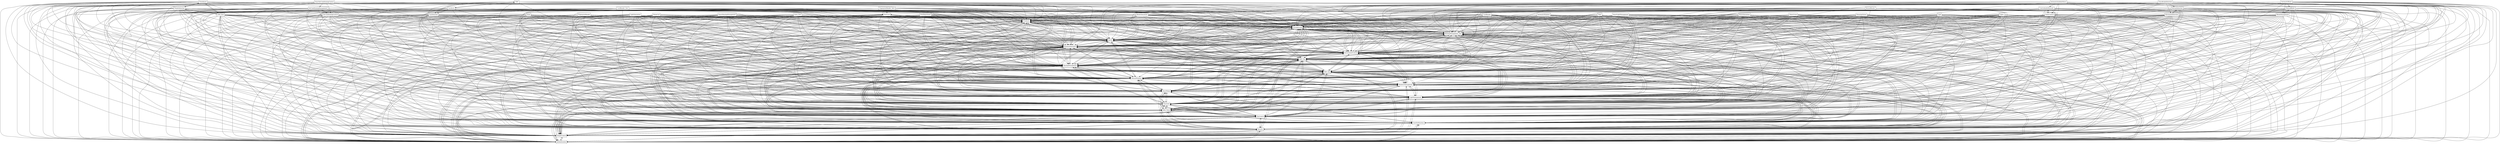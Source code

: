 digraph{
graph [rankdir=TB];
node [shape=box];
edge [arrowhead=normal];
0[label="FloodAlarm",]
1[label="FireAlarm",]
2[label="FirstAidGroup",]
3[label="CardReader_Zero",]
4[label="CardReader",]
5[label="IntruseDetection",]
6[label="Authentication",]
7[label="ManualBlinds",]
8[label="MovementDetection",]
9[label="MusicSimulation",]
10[label="SmartLightManagement",]
11[label="SmartAirConditioningControl",]
12[label="Light",]
13[label="SimpleControl",]
14[label="Lights",]
15[label="DimmingValues",]
16[label="BlindsSimulation",]
17[label="AutomaticAudiobyHours",]
18[label="SmartHeatingManagement",]
19[label="DoorLock",]
20[label="Security",]
21[label="FireDepartment",]
22[label="OtherGroup",]
23[label="SMS",]
24[label="UserNotifications",]
25[label="FireControl",]
26[label="Siren",]
27[label="SMS_Three",]
28[label="Password",]
29[label="PhoneCall",]
30[label="LightManagement",]
31[label="SmartHome",]
32[label="LightSimulation",]
33[label="KeypadReader",]
34[label="GasAlarm",]
35[label="FloodsDetection",]
36[label="WindowsManagement",]
37[label="ManualWindows",]
38[label="FingerprintReader_Zero",]
39[label="Mail",]
40[label="AutomaticBlinds",]
41[label="AutomaticWindows",]
42[label="ControlAudioManually",]
43[label="SMS_One",]
44[label="GasDetection",]
45[label="GlassBrakeDetection",]
46[label="SMS_Zero",]
47[label="HeatingManagement",]
48[label="Siren_Zero",]
49[label="SMS_Two",]
50[label="AirConditioningManagement",]
51[label="EnvironmentControl",]
52[label="BlindsManagement",]
53[label="PresenceSimulator",]
54[label="FingerprintReader",]
55[label="Alarms",]
56[label="HeatingManagement_Zero",]
57[label="AirConditioningControl",]
58[label="AudioControl",]
0->1[label="",]
0->2[label="",]
0->6[label="",]
0->13[label="",]
0->20[label="",]
0->24[label="",]
0->25[label="",]
0->27[label="",]
0->28[label="",]
0->30[label="",]
0->31[label="",]
0->35[label="",]
0->36[label="",]
0->37[label="",]
0->43[label="",]
0->46[label="",]
0->47[label="",]
0->49[label="",]
0->51[label="",]
0->53[label="",]
0->55[label="",]
0->56[label="",]
1->2[label="",]
1->6[label="",]
1->13[label="",]
1->20[label="",]
1->24[label="",]
1->25[label="",]
1->27[label="",]
1->28[label="",]
1->30[label="",]
1->31[label="",]
1->36[label="",]
1->37[label="",]
1->43[label="",]
1->47[label="",]
1->49[label="",]
1->51[label="",]
1->53[label="",]
1->55[label="",]
1->56[label="",]
2->1[label="",]
2->6[label="",]
2->13[label="",]
2->20[label="",]
2->24[label="",]
2->25[label="",]
2->27[label="",]
2->28[label="",]
2->30[label="",]
2->31[label="",]
2->36[label="",]
2->37[label="",]
2->43[label="",]
2->47[label="",]
2->49[label="",]
2->51[label="",]
2->53[label="",]
2->55[label="",]
2->56[label="",]
3->1[label="",]
3->2[label="",]
3->6[label="",]
3->13[label="",]
3->19[label="",]
3->20[label="",]
3->24[label="",]
3->25[label="",]
3->27[label="",]
3->28[label="",]
3->30[label="",]
3->31[label="",]
3->36[label="",]
3->37[label="",]
3->43[label="",]
3->47[label="",]
3->49[label="",]
3->51[label="",]
3->53[label="",]
3->55[label="",]
3->56[label="",]
4->1[label="",]
4->2[label="",]
4->6[label="",]
4->13[label="",]
4->20[label="",]
4->24[label="",]
4->25[label="",]
4->27[label="",]
4->28[label="",]
4->30[label="",]
4->31[label="",]
4->36[label="",]
4->37[label="",]
4->43[label="",]
4->47[label="",]
4->49[label="",]
4->51[label="",]
4->53[label="",]
4->55[label="",]
4->56[label="",]
5->1[label="",]
5->2[label="",]
5->6[label="",]
5->8[label="",]
5->13[label="",]
5->20[label="",]
5->24[label="",]
5->25[label="",]
5->27[label="",]
5->28[label="",]
5->30[label="",]
5->31[label="",]
5->36[label="",]
5->37[label="",]
5->43[label="",]
5->47[label="",]
5->49[label="",]
5->51[label="",]
5->53[label="",]
5->55[label="",]
5->56[label="",]
6->1[label="",]
6->2[label="",]
6->13[label="",]
6->20[label="",]
6->24[label="",]
6->25[label="",]
6->27[label="",]
6->28[label="",]
6->30[label="",]
6->31[label="",]
6->36[label="",]
6->37[label="",]
6->43[label="",]
6->47[label="",]
6->49[label="",]
6->51[label="",]
6->53[label="",]
6->55[label="",]
6->56[label="",]
7->1[label="",]
7->2[label="",]
7->6[label="",]
7->13[label="",]
7->20[label="",]
7->24[label="",]
7->25[label="",]
7->27[label="",]
7->28[label="",]
7->30[label="",]
7->31[label="",]
7->36[label="",]
7->37[label="",]
7->43[label="",]
7->47[label="",]
7->49[label="",]
7->51[label="",]
7->52[label="",]
7->53[label="",]
7->55[label="",]
7->56[label="",]
8->1[label="",]
8->2[label="",]
8->5[label="",]
8->6[label="",]
8->13[label="",]
8->20[label="",]
8->24[label="",]
8->25[label="",]
8->27[label="",]
8->28[label="",]
8->30[label="",]
8->31[label="",]
8->36[label="",]
8->37[label="",]
8->43[label="",]
8->47[label="",]
8->49[label="",]
8->51[label="",]
8->53[label="",]
8->55[label="",]
8->56[label="",]
9->1[label="",]
9->2[label="",]
9->6[label="",]
9->13[label="",]
9->20[label="",]
9->24[label="",]
9->25[label="",]
9->27[label="",]
9->28[label="",]
9->30[label="",]
9->31[label="",]
9->36[label="",]
9->37[label="",]
9->43[label="",]
9->47[label="",]
9->49[label="",]
9->51[label="",]
9->53[label="",]
9->55[label="",]
9->56[label="",]
10->1[label="",]
10->2[label="",]
10->6[label="",]
10->13[label="",]
10->20[label="",]
10->24[label="",]
10->25[label="",]
10->27[label="",]
10->28[label="",]
10->30[label="",]
10->31[label="",]
10->36[label="",]
10->37[label="",]
10->43[label="",]
10->47[label="",]
10->49[label="",]
10->51[label="",]
10->53[label="",]
10->55[label="",]
10->56[label="",]
11->1[label="",]
11->2[label="",]
11->6[label="",]
11->13[label="",]
11->20[label="",]
11->24[label="",]
11->25[label="",]
11->27[label="",]
11->28[label="",]
11->30[label="",]
11->31[label="",]
11->36[label="",]
11->37[label="",]
11->43[label="",]
11->47[label="",]
11->49[label="",]
11->50[label="",]
11->51[label="",]
11->53[label="",]
11->55[label="",]
11->56[label="",]
11->57[label="",]
12->1[label="",]
12->2[label="",]
12->6[label="",]
12->13[label="",]
12->20[label="",]
12->24[label="",]
12->25[label="",]
12->27[label="",]
12->28[label="",]
12->30[label="",]
12->31[label="",]
12->36[label="",]
12->37[label="",]
12->43[label="",]
12->47[label="",]
12->49[label="",]
12->51[label="",]
12->53[label="",]
12->55[label="",]
12->56[label="",]
13->1[label="",]
13->2[label="",]
13->6[label="",]
13->20[label="",]
13->24[label="",]
13->25[label="",]
13->27[label="",]
13->28[label="",]
13->30[label="",]
13->31[label="",]
13->36[label="",]
13->37[label="",]
13->43[label="",]
13->47[label="",]
13->49[label="",]
13->51[label="",]
13->53[label="",]
13->55[label="",]
13->56[label="",]
14->1[label="",]
14->2[label="",]
14->6[label="",]
14->13[label="",]
14->20[label="",]
14->24[label="",]
14->25[label="",]
14->27[label="",]
14->28[label="",]
14->30[label="",]
14->31[label="",]
14->36[label="",]
14->37[label="",]
14->43[label="",]
14->47[label="",]
14->49[label="",]
14->51[label="",]
14->53[label="",]
14->55[label="",]
14->56[label="",]
15->1[label="",]
15->2[label="",]
15->6[label="",]
15->13[label="",]
15->20[label="",]
15->24[label="",]
15->25[label="",]
15->27[label="",]
15->28[label="",]
15->30[label="",]
15->31[label="",]
15->36[label="",]
15->37[label="",]
15->43[label="",]
15->47[label="",]
15->49[label="",]
15->51[label="",]
15->53[label="",]
15->55[label="",]
15->56[label="",]
16->1[label="",]
16->2[label="",]
16->6[label="",]
16->13[label="",]
16->20[label="",]
16->24[label="",]
16->25[label="",]
16->27[label="",]
16->28[label="",]
16->30[label="",]
16->31[label="",]
16->36[label="",]
16->37[label="",]
16->43[label="",]
16->47[label="",]
16->49[label="",]
16->51[label="",]
16->53[label="",]
16->55[label="",]
16->56[label="",]
17->1[label="",]
17->2[label="",]
17->6[label="",]
17->13[label="",]
17->20[label="",]
17->24[label="",]
17->25[label="",]
17->27[label="",]
17->28[label="",]
17->30[label="",]
17->31[label="",]
17->36[label="",]
17->37[label="",]
17->42[label="",]
17->43[label="",]
17->47[label="",]
17->49[label="",]
17->51[label="",]
17->53[label="",]
17->55[label="",]
17->56[label="",]
17->58[label="",]
18->1[label="",]
18->2[label="",]
18->6[label="",]
18->13[label="",]
18->20[label="",]
18->24[label="",]
18->25[label="",]
18->27[label="",]
18->28[label="",]
18->30[label="",]
18->31[label="",]
18->36[label="",]
18->37[label="",]
18->43[label="",]
18->47[label="",]
18->49[label="",]
18->51[label="",]
18->53[label="",]
18->55[label="",]
18->56[label="",]
19->1[label="",]
19->2[label="",]
19->6[label="",]
19->13[label="",]
19->20[label="",]
19->24[label="",]
19->25[label="",]
19->27[label="",]
19->28[label="",]
19->30[label="",]
19->31[label="",]
19->36[label="",]
19->37[label="",]
19->43[label="",]
19->47[label="",]
19->49[label="",]
19->51[label="",]
19->53[label="",]
19->55[label="",]
19->56[label="",]
20->1[label="",]
20->2[label="",]
20->6[label="",]
20->13[label="",]
20->24[label="",]
20->25[label="",]
20->27[label="",]
20->28[label="",]
20->30[label="",]
20->31[label="",]
20->36[label="",]
20->37[label="",]
20->43[label="",]
20->47[label="",]
20->49[label="",]
20->51[label="",]
20->53[label="",]
20->55[label="",]
20->56[label="",]
21->1[label="",]
21->2[label="",]
21->6[label="",]
21->13[label="",]
21->20[label="",]
21->24[label="",]
21->25[label="",]
21->27[label="",]
21->28[label="",]
21->30[label="",]
21->31[label="",]
21->36[label="",]
21->37[label="",]
21->43[label="",]
21->47[label="",]
21->49[label="",]
21->51[label="",]
21->53[label="",]
21->55[label="",]
21->56[label="",]
22->1[label="",]
22->2[label="",]
22->6[label="",]
22->13[label="",]
22->20[label="",]
22->24[label="",]
22->25[label="",]
22->27[label="",]
22->28[label="",]
22->30[label="",]
22->31[label="",]
22->36[label="",]
22->37[label="",]
22->43[label="",]
22->47[label="",]
22->49[label="",]
22->51[label="",]
22->53[label="",]
22->55[label="",]
22->56[label="",]
23->1[label="",]
23->2[label="",]
23->6[label="",]
23->13[label="",]
23->20[label="",]
23->24[label="",]
23->25[label="",]
23->27[label="",]
23->28[label="",]
23->30[label="",]
23->31[label="",]
23->34[label="",]
23->36[label="",]
23->37[label="",]
23->43[label="",]
23->44[label="",]
23->47[label="",]
23->49[label="",]
23->51[label="",]
23->53[label="",]
23->55[label="",]
23->56[label="",]
24->1[label="",]
24->2[label="",]
24->6[label="",]
24->13[label="",]
24->20[label="",]
24->25[label="",]
24->27[label="",]
24->28[label="",]
24->30[label="",]
24->31[label="",]
24->36[label="",]
24->37[label="",]
24->43[label="",]
24->47[label="",]
24->49[label="",]
24->51[label="",]
24->53[label="",]
24->55[label="",]
24->56[label="",]
25->1[label="",]
25->2[label="",]
25->6[label="",]
25->13[label="",]
25->20[label="",]
25->24[label="",]
25->27[label="",]
25->28[label="",]
25->30[label="",]
25->31[label="",]
25->36[label="",]
25->37[label="",]
25->43[label="",]
25->47[label="",]
25->49[label="",]
25->51[label="",]
25->53[label="",]
25->55[label="",]
25->56[label="",]
26->1[label="",]
26->2[label="",]
26->6[label="",]
26->13[label="",]
26->20[label="",]
26->24[label="",]
26->25[label="",]
26->27[label="",]
26->28[label="",]
26->30[label="",]
26->31[label="",]
26->36[label="",]
26->37[label="",]
26->43[label="",]
26->47[label="",]
26->49[label="",]
26->51[label="",]
26->53[label="",]
26->55[label="",]
26->56[label="",]
27->1[label="",]
27->2[label="",]
27->6[label="",]
27->13[label="",]
27->20[label="",]
27->24[label="",]
27->25[label="",]
27->28[label="",]
27->30[label="",]
27->31[label="",]
27->36[label="",]
27->37[label="",]
27->43[label="",]
27->47[label="",]
27->49[label="",]
27->51[label="",]
27->53[label="",]
27->55[label="",]
27->56[label="",]
28->1[label="",]
28->2[label="",]
28->6[label="",]
28->13[label="",]
28->20[label="",]
28->24[label="",]
28->25[label="",]
28->27[label="",]
28->30[label="",]
28->31[label="",]
28->36[label="",]
28->37[label="",]
28->43[label="",]
28->47[label="",]
28->49[label="",]
28->51[label="",]
28->53[label="",]
28->55[label="",]
28->56[label="",]
29->1[label="",]
29->2[label="",]
29->6[label="",]
29->13[label="",]
29->20[label="",]
29->24[label="",]
29->25[label="",]
29->27[label="",]
29->28[label="",]
29->30[label="",]
29->31[label="",]
29->36[label="",]
29->37[label="",]
29->43[label="",]
29->47[label="",]
29->49[label="",]
29->51[label="",]
29->53[label="",]
29->55[label="",]
29->56[label="",]
30->1[label="",]
30->2[label="",]
30->6[label="",]
30->13[label="",]
30->20[label="",]
30->24[label="",]
30->25[label="",]
30->27[label="",]
30->28[label="",]
30->31[label="",]
30->36[label="",]
30->37[label="",]
30->43[label="",]
30->47[label="",]
30->49[label="",]
30->51[label="",]
30->53[label="",]
30->55[label="",]
30->56[label="",]
31->1[label="",]
31->2[label="",]
31->6[label="",]
31->13[label="",]
31->20[label="",]
31->24[label="",]
31->25[label="",]
31->27[label="",]
31->28[label="",]
31->30[label="",]
31->36[label="",]
31->37[label="",]
31->43[label="",]
31->47[label="",]
31->49[label="",]
31->51[label="",]
31->53[label="",]
31->55[label="",]
31->56[label="",]
32->1[label="",]
32->2[label="",]
32->6[label="",]
32->13[label="",]
32->20[label="",]
32->24[label="",]
32->25[label="",]
32->27[label="",]
32->28[label="",]
32->30[label="",]
32->31[label="",]
32->36[label="",]
32->37[label="",]
32->43[label="",]
32->47[label="",]
32->49[label="",]
32->51[label="",]
32->53[label="",]
32->55[label="",]
32->56[label="",]
33->1[label="",]
33->2[label="",]
33->6[label="",]
33->13[label="",]
33->19[label="",]
33->20[label="",]
33->24[label="",]
33->25[label="",]
33->27[label="",]
33->28[label="",]
33->30[label="",]
33->31[label="",]
33->36[label="",]
33->37[label="",]
33->43[label="",]
33->47[label="",]
33->49[label="",]
33->51[label="",]
33->53[label="",]
33->55[label="",]
33->56[label="",]
34->1[label="",]
34->2[label="",]
34->6[label="",]
34->13[label="",]
34->20[label="",]
34->23[label="",]
34->24[label="",]
34->25[label="",]
34->27[label="",]
34->28[label="",]
34->30[label="",]
34->31[label="",]
34->36[label="",]
34->37[label="",]
34->43[label="",]
34->44[label="",]
34->47[label="",]
34->49[label="",]
34->51[label="",]
34->53[label="",]
34->55[label="",]
34->56[label="",]
35->0[label="",]
35->1[label="",]
35->2[label="",]
35->6[label="",]
35->13[label="",]
35->20[label="",]
35->24[label="",]
35->25[label="",]
35->27[label="",]
35->28[label="",]
35->30[label="",]
35->31[label="",]
35->36[label="",]
35->37[label="",]
35->43[label="",]
35->46[label="",]
35->47[label="",]
35->49[label="",]
35->51[label="",]
35->53[label="",]
35->55[label="",]
35->56[label="",]
36->1[label="",]
36->2[label="",]
36->6[label="",]
36->13[label="",]
36->20[label="",]
36->24[label="",]
36->25[label="",]
36->27[label="",]
36->28[label="",]
36->30[label="",]
36->31[label="",]
36->37[label="",]
36->43[label="",]
36->47[label="",]
36->49[label="",]
36->51[label="",]
36->53[label="",]
36->55[label="",]
36->56[label="",]
37->1[label="",]
37->2[label="",]
37->6[label="",]
37->13[label="",]
37->20[label="",]
37->24[label="",]
37->25[label="",]
37->27[label="",]
37->28[label="",]
37->30[label="",]
37->31[label="",]
37->36[label="",]
37->43[label="",]
37->47[label="",]
37->49[label="",]
37->51[label="",]
37->53[label="",]
37->55[label="",]
37->56[label="",]
38->1[label="",]
38->2[label="",]
38->6[label="",]
38->13[label="",]
38->19[label="",]
38->20[label="",]
38->24[label="",]
38->25[label="",]
38->27[label="",]
38->28[label="",]
38->30[label="",]
38->31[label="",]
38->36[label="",]
38->37[label="",]
38->43[label="",]
38->47[label="",]
38->49[label="",]
38->51[label="",]
38->53[label="",]
38->55[label="",]
38->56[label="",]
39->1[label="",]
39->2[label="",]
39->6[label="",]
39->13[label="",]
39->20[label="",]
39->24[label="",]
39->25[label="",]
39->27[label="",]
39->28[label="",]
39->30[label="",]
39->31[label="",]
39->36[label="",]
39->37[label="",]
39->43[label="",]
39->47[label="",]
39->49[label="",]
39->51[label="",]
39->53[label="",]
39->55[label="",]
39->56[label="",]
40->1[label="",]
40->2[label="",]
40->6[label="",]
40->7[label="",]
40->13[label="",]
40->20[label="",]
40->24[label="",]
40->25[label="",]
40->27[label="",]
40->28[label="",]
40->30[label="",]
40->31[label="",]
40->36[label="",]
40->37[label="",]
40->43[label="",]
40->47[label="",]
40->49[label="",]
40->51[label="",]
40->52[label="",]
40->53[label="",]
40->55[label="",]
40->56[label="",]
41->1[label="",]
41->2[label="",]
41->6[label="",]
41->13[label="",]
41->20[label="",]
41->24[label="",]
41->25[label="",]
41->27[label="",]
41->28[label="",]
41->30[label="",]
41->31[label="",]
41->36[label="",]
41->37[label="",]
41->43[label="",]
41->47[label="",]
41->49[label="",]
41->51[label="",]
41->53[label="",]
41->55[label="",]
41->56[label="",]
42->1[label="",]
42->2[label="",]
42->6[label="",]
42->13[label="",]
42->20[label="",]
42->24[label="",]
42->25[label="",]
42->27[label="",]
42->28[label="",]
42->30[label="",]
42->31[label="",]
42->36[label="",]
42->37[label="",]
42->43[label="",]
42->47[label="",]
42->49[label="",]
42->51[label="",]
42->53[label="",]
42->55[label="",]
42->56[label="",]
42->58[label="",]
43->1[label="",]
43->2[label="",]
43->6[label="",]
43->13[label="",]
43->20[label="",]
43->24[label="",]
43->25[label="",]
43->27[label="",]
43->28[label="",]
43->30[label="",]
43->31[label="",]
43->36[label="",]
43->37[label="",]
43->47[label="",]
43->49[label="",]
43->51[label="",]
43->53[label="",]
43->55[label="",]
43->56[label="",]
44->1[label="",]
44->2[label="",]
44->6[label="",]
44->13[label="",]
44->20[label="",]
44->23[label="",]
44->24[label="",]
44->25[label="",]
44->27[label="",]
44->28[label="",]
44->30[label="",]
44->31[label="",]
44->34[label="",]
44->36[label="",]
44->37[label="",]
44->43[label="",]
44->47[label="",]
44->49[label="",]
44->51[label="",]
44->53[label="",]
44->55[label="",]
44->56[label="",]
45->1[label="",]
45->2[label="",]
45->5[label="",]
45->6[label="",]
45->8[label="",]
45->13[label="",]
45->20[label="",]
45->24[label="",]
45->25[label="",]
45->27[label="",]
45->28[label="",]
45->30[label="",]
45->31[label="",]
45->36[label="",]
45->37[label="",]
45->43[label="",]
45->47[label="",]
45->49[label="",]
45->51[label="",]
45->53[label="",]
45->55[label="",]
45->56[label="",]
46->0[label="",]
46->1[label="",]
46->2[label="",]
46->6[label="",]
46->13[label="",]
46->20[label="",]
46->24[label="",]
46->25[label="",]
46->27[label="",]
46->28[label="",]
46->30[label="",]
46->31[label="",]
46->35[label="",]
46->36[label="",]
46->37[label="",]
46->43[label="",]
46->47[label="",]
46->49[label="",]
46->51[label="",]
46->53[label="",]
46->55[label="",]
46->56[label="",]
47->1[label="",]
47->2[label="",]
47->6[label="",]
47->13[label="",]
47->20[label="",]
47->24[label="",]
47->25[label="",]
47->27[label="",]
47->28[label="",]
47->30[label="",]
47->31[label="",]
47->36[label="",]
47->37[label="",]
47->43[label="",]
47->49[label="",]
47->51[label="",]
47->53[label="",]
47->55[label="",]
47->56[label="",]
48->1[label="",]
48->2[label="",]
48->6[label="",]
48->13[label="",]
48->20[label="",]
48->24[label="",]
48->25[label="",]
48->27[label="",]
48->28[label="",]
48->30[label="",]
48->31[label="",]
48->36[label="",]
48->37[label="",]
48->43[label="",]
48->47[label="",]
48->49[label="",]
48->51[label="",]
48->53[label="",]
48->55[label="",]
48->56[label="",]
49->1[label="",]
49->2[label="",]
49->6[label="",]
49->13[label="",]
49->20[label="",]
49->24[label="",]
49->25[label="",]
49->27[label="",]
49->28[label="",]
49->30[label="",]
49->31[label="",]
49->36[label="",]
49->37[label="",]
49->43[label="",]
49->47[label="",]
49->51[label="",]
49->53[label="",]
49->55[label="",]
49->56[label="",]
50->1[label="",]
50->2[label="",]
50->6[label="",]
50->13[label="",]
50->20[label="",]
50->24[label="",]
50->25[label="",]
50->27[label="",]
50->28[label="",]
50->30[label="",]
50->31[label="",]
50->36[label="",]
50->37[label="",]
50->43[label="",]
50->47[label="",]
50->49[label="",]
50->51[label="",]
50->53[label="",]
50->55[label="",]
50->56[label="",]
50->57[label="",]
51->1[label="",]
51->2[label="",]
51->6[label="",]
51->13[label="",]
51->20[label="",]
51->24[label="",]
51->25[label="",]
51->27[label="",]
51->28[label="",]
51->30[label="",]
51->31[label="",]
51->36[label="",]
51->37[label="",]
51->43[label="",]
51->47[label="",]
51->49[label="",]
51->53[label="",]
51->55[label="",]
51->56[label="",]
52->1[label="",]
52->2[label="",]
52->6[label="",]
52->7[label="",]
52->13[label="",]
52->20[label="",]
52->24[label="",]
52->25[label="",]
52->27[label="",]
52->28[label="",]
52->30[label="",]
52->31[label="",]
52->36[label="",]
52->37[label="",]
52->43[label="",]
52->47[label="",]
52->49[label="",]
52->51[label="",]
52->53[label="",]
52->55[label="",]
52->56[label="",]
53->1[label="",]
53->2[label="",]
53->6[label="",]
53->13[label="",]
53->20[label="",]
53->24[label="",]
53->25[label="",]
53->27[label="",]
53->28[label="",]
53->30[label="",]
53->31[label="",]
53->36[label="",]
53->37[label="",]
53->43[label="",]
53->47[label="",]
53->49[label="",]
53->51[label="",]
53->55[label="",]
53->56[label="",]
54->1[label="",]
54->2[label="",]
54->6[label="",]
54->13[label="",]
54->20[label="",]
54->24[label="",]
54->25[label="",]
54->27[label="",]
54->28[label="",]
54->30[label="",]
54->31[label="",]
54->36[label="",]
54->37[label="",]
54->43[label="",]
54->47[label="",]
54->49[label="",]
54->51[label="",]
54->53[label="",]
54->55[label="",]
54->56[label="",]
55->1[label="",]
55->2[label="",]
55->6[label="",]
55->13[label="",]
55->20[label="",]
55->24[label="",]
55->25[label="",]
55->27[label="",]
55->28[label="",]
55->30[label="",]
55->31[label="",]
55->36[label="",]
55->37[label="",]
55->43[label="",]
55->47[label="",]
55->49[label="",]
55->51[label="",]
55->53[label="",]
55->56[label="",]
56->1[label="",]
56->2[label="",]
56->6[label="",]
56->13[label="",]
56->20[label="",]
56->24[label="",]
56->25[label="",]
56->27[label="",]
56->28[label="",]
56->30[label="",]
56->31[label="",]
56->36[label="",]
56->37[label="",]
56->43[label="",]
56->47[label="",]
56->49[label="",]
56->51[label="",]
56->53[label="",]
56->55[label="",]
57->1[label="",]
57->2[label="",]
57->6[label="",]
57->13[label="",]
57->20[label="",]
57->24[label="",]
57->25[label="",]
57->27[label="",]
57->28[label="",]
57->30[label="",]
57->31[label="",]
57->36[label="",]
57->37[label="",]
57->43[label="",]
57->47[label="",]
57->49[label="",]
57->50[label="",]
57->51[label="",]
57->53[label="",]
57->55[label="",]
57->56[label="",]
58->1[label="",]
58->2[label="",]
58->6[label="",]
58->13[label="",]
58->20[label="",]
58->24[label="",]
58->25[label="",]
58->27[label="",]
58->28[label="",]
58->30[label="",]
58->31[label="",]
58->36[label="",]
58->37[label="",]
58->42[label="",]
58->43[label="",]
58->47[label="",]
58->49[label="",]
58->51[label="",]
58->53[label="",]
58->55[label="",]
58->56[label="",]
}
